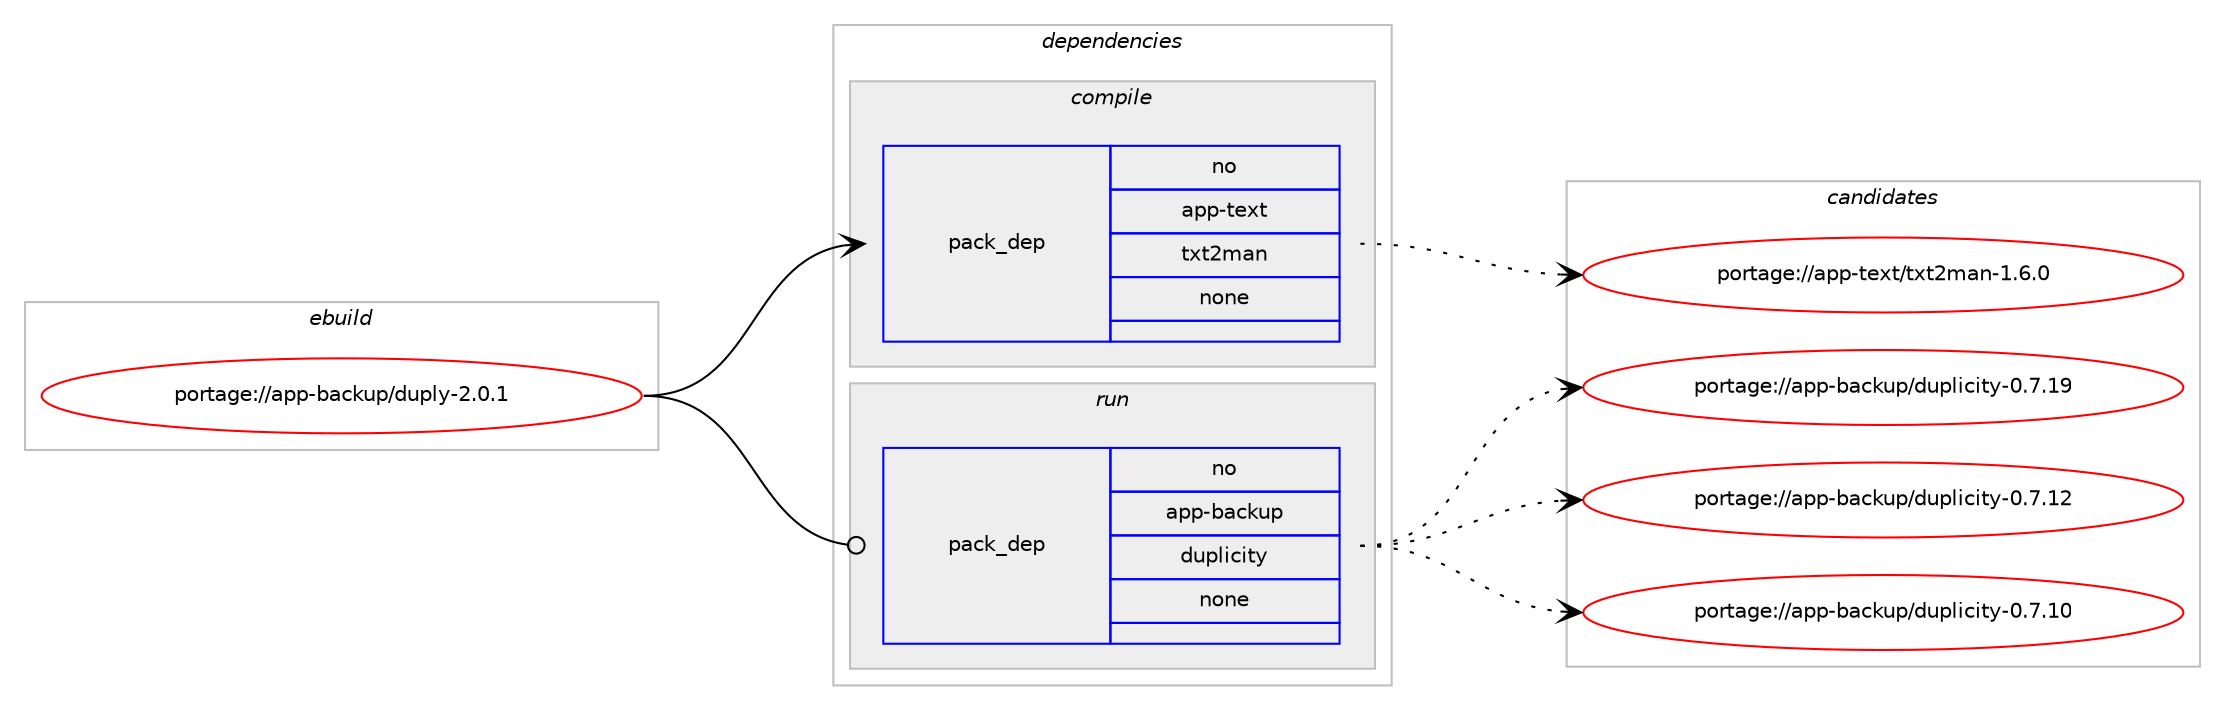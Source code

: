 digraph prolog {

# *************
# Graph options
# *************

newrank=true;
concentrate=true;
compound=true;
graph [rankdir=LR,fontname=Helvetica,fontsize=10,ranksep=1.5];#, ranksep=2.5, nodesep=0.2];
edge  [arrowhead=vee];
node  [fontname=Helvetica,fontsize=10];

# **********
# The ebuild
# **********

subgraph cluster_leftcol {
color=gray;
label=<<i>ebuild</i>>;
id [label="portage://app-backup/duply-2.0.1", color=red, width=4, href="../app-backup/duply-2.0.1.svg"];
}

# ****************
# The dependencies
# ****************

subgraph cluster_midcol {
color=gray;
label=<<i>dependencies</i>>;
subgraph cluster_compile {
fillcolor="#eeeeee";
style=filled;
label=<<i>compile</i>>;
subgraph pack485021 {
dependency645664 [label=<<TABLE BORDER="0" CELLBORDER="1" CELLSPACING="0" CELLPADDING="4" WIDTH="220"><TR><TD ROWSPAN="6" CELLPADDING="30">pack_dep</TD></TR><TR><TD WIDTH="110">no</TD></TR><TR><TD>app-text</TD></TR><TR><TD>txt2man</TD></TR><TR><TD>none</TD></TR><TR><TD></TD></TR></TABLE>>, shape=none, color=blue];
}
id:e -> dependency645664:w [weight=20,style="solid",arrowhead="vee"];
}
subgraph cluster_compileandrun {
fillcolor="#eeeeee";
style=filled;
label=<<i>compile and run</i>>;
}
subgraph cluster_run {
fillcolor="#eeeeee";
style=filled;
label=<<i>run</i>>;
subgraph pack485022 {
dependency645665 [label=<<TABLE BORDER="0" CELLBORDER="1" CELLSPACING="0" CELLPADDING="4" WIDTH="220"><TR><TD ROWSPAN="6" CELLPADDING="30">pack_dep</TD></TR><TR><TD WIDTH="110">no</TD></TR><TR><TD>app-backup</TD></TR><TR><TD>duplicity</TD></TR><TR><TD>none</TD></TR><TR><TD></TD></TR></TABLE>>, shape=none, color=blue];
}
id:e -> dependency645665:w [weight=20,style="solid",arrowhead="odot"];
}
}

# **************
# The candidates
# **************

subgraph cluster_choices {
rank=same;
color=gray;
label=<<i>candidates</i>>;

subgraph choice485021 {
color=black;
nodesep=1;
choice9711211245116101120116471161201165010997110454946544648 [label="portage://app-text/txt2man-1.6.0", color=red, width=4,href="../app-text/txt2man-1.6.0.svg"];
dependency645664:e -> choice9711211245116101120116471161201165010997110454946544648:w [style=dotted,weight="100"];
}
subgraph choice485022 {
color=black;
nodesep=1;
choice9711211245989799107117112471001171121081059910511612145484655464957 [label="portage://app-backup/duplicity-0.7.19", color=red, width=4,href="../app-backup/duplicity-0.7.19.svg"];
choice9711211245989799107117112471001171121081059910511612145484655464950 [label="portage://app-backup/duplicity-0.7.12", color=red, width=4,href="../app-backup/duplicity-0.7.12.svg"];
choice9711211245989799107117112471001171121081059910511612145484655464948 [label="portage://app-backup/duplicity-0.7.10", color=red, width=4,href="../app-backup/duplicity-0.7.10.svg"];
dependency645665:e -> choice9711211245989799107117112471001171121081059910511612145484655464957:w [style=dotted,weight="100"];
dependency645665:e -> choice9711211245989799107117112471001171121081059910511612145484655464950:w [style=dotted,weight="100"];
dependency645665:e -> choice9711211245989799107117112471001171121081059910511612145484655464948:w [style=dotted,weight="100"];
}
}

}
